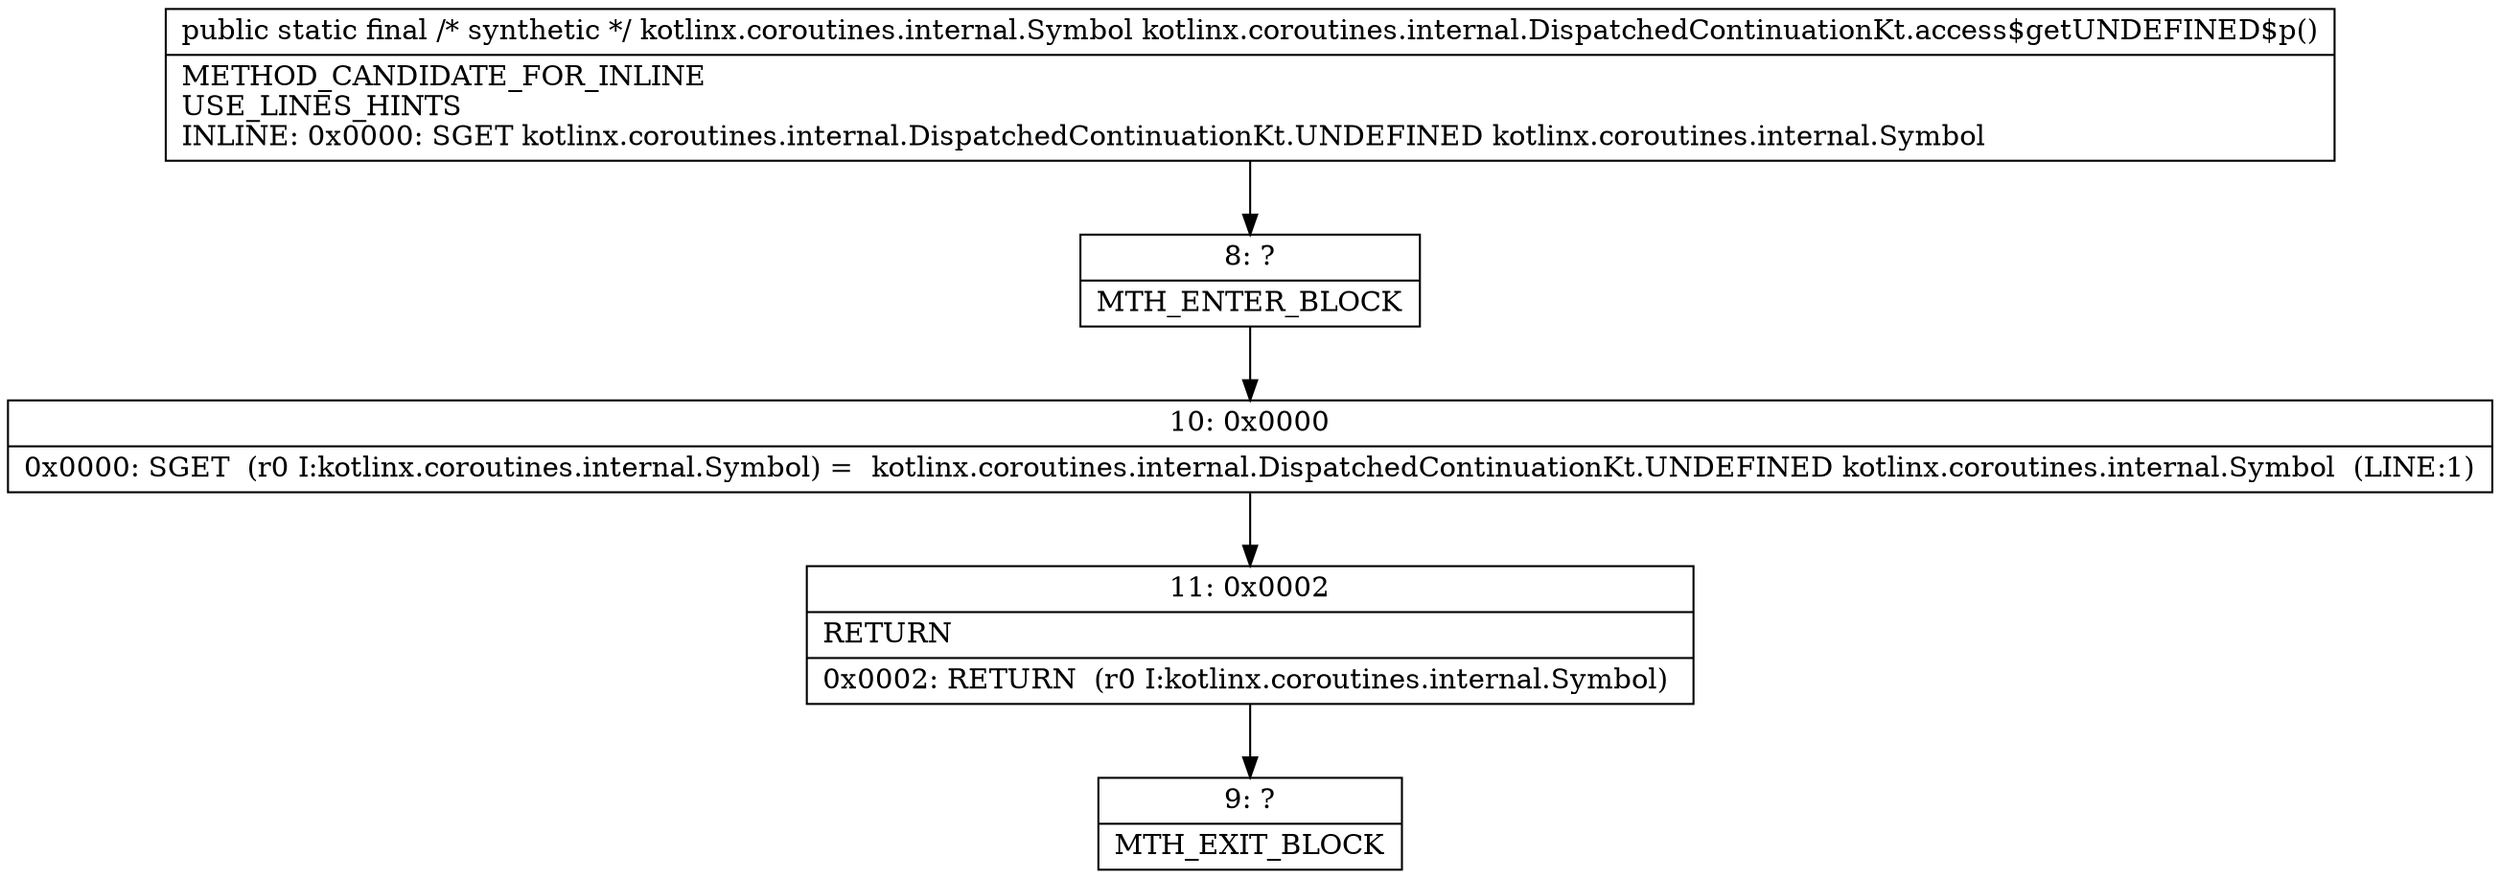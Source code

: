 digraph "CFG forkotlinx.coroutines.internal.DispatchedContinuationKt.access$getUNDEFINED$p()Lkotlinx\/coroutines\/internal\/Symbol;" {
Node_8 [shape=record,label="{8\:\ ?|MTH_ENTER_BLOCK\l}"];
Node_10 [shape=record,label="{10\:\ 0x0000|0x0000: SGET  (r0 I:kotlinx.coroutines.internal.Symbol) =  kotlinx.coroutines.internal.DispatchedContinuationKt.UNDEFINED kotlinx.coroutines.internal.Symbol  (LINE:1)\l}"];
Node_11 [shape=record,label="{11\:\ 0x0002|RETURN\l|0x0002: RETURN  (r0 I:kotlinx.coroutines.internal.Symbol) \l}"];
Node_9 [shape=record,label="{9\:\ ?|MTH_EXIT_BLOCK\l}"];
MethodNode[shape=record,label="{public static final \/* synthetic *\/ kotlinx.coroutines.internal.Symbol kotlinx.coroutines.internal.DispatchedContinuationKt.access$getUNDEFINED$p()  | METHOD_CANDIDATE_FOR_INLINE\lUSE_LINES_HINTS\lINLINE: 0x0000: SGET   kotlinx.coroutines.internal.DispatchedContinuationKt.UNDEFINED kotlinx.coroutines.internal.Symbol\l}"];
MethodNode -> Node_8;Node_8 -> Node_10;
Node_10 -> Node_11;
Node_11 -> Node_9;
}

